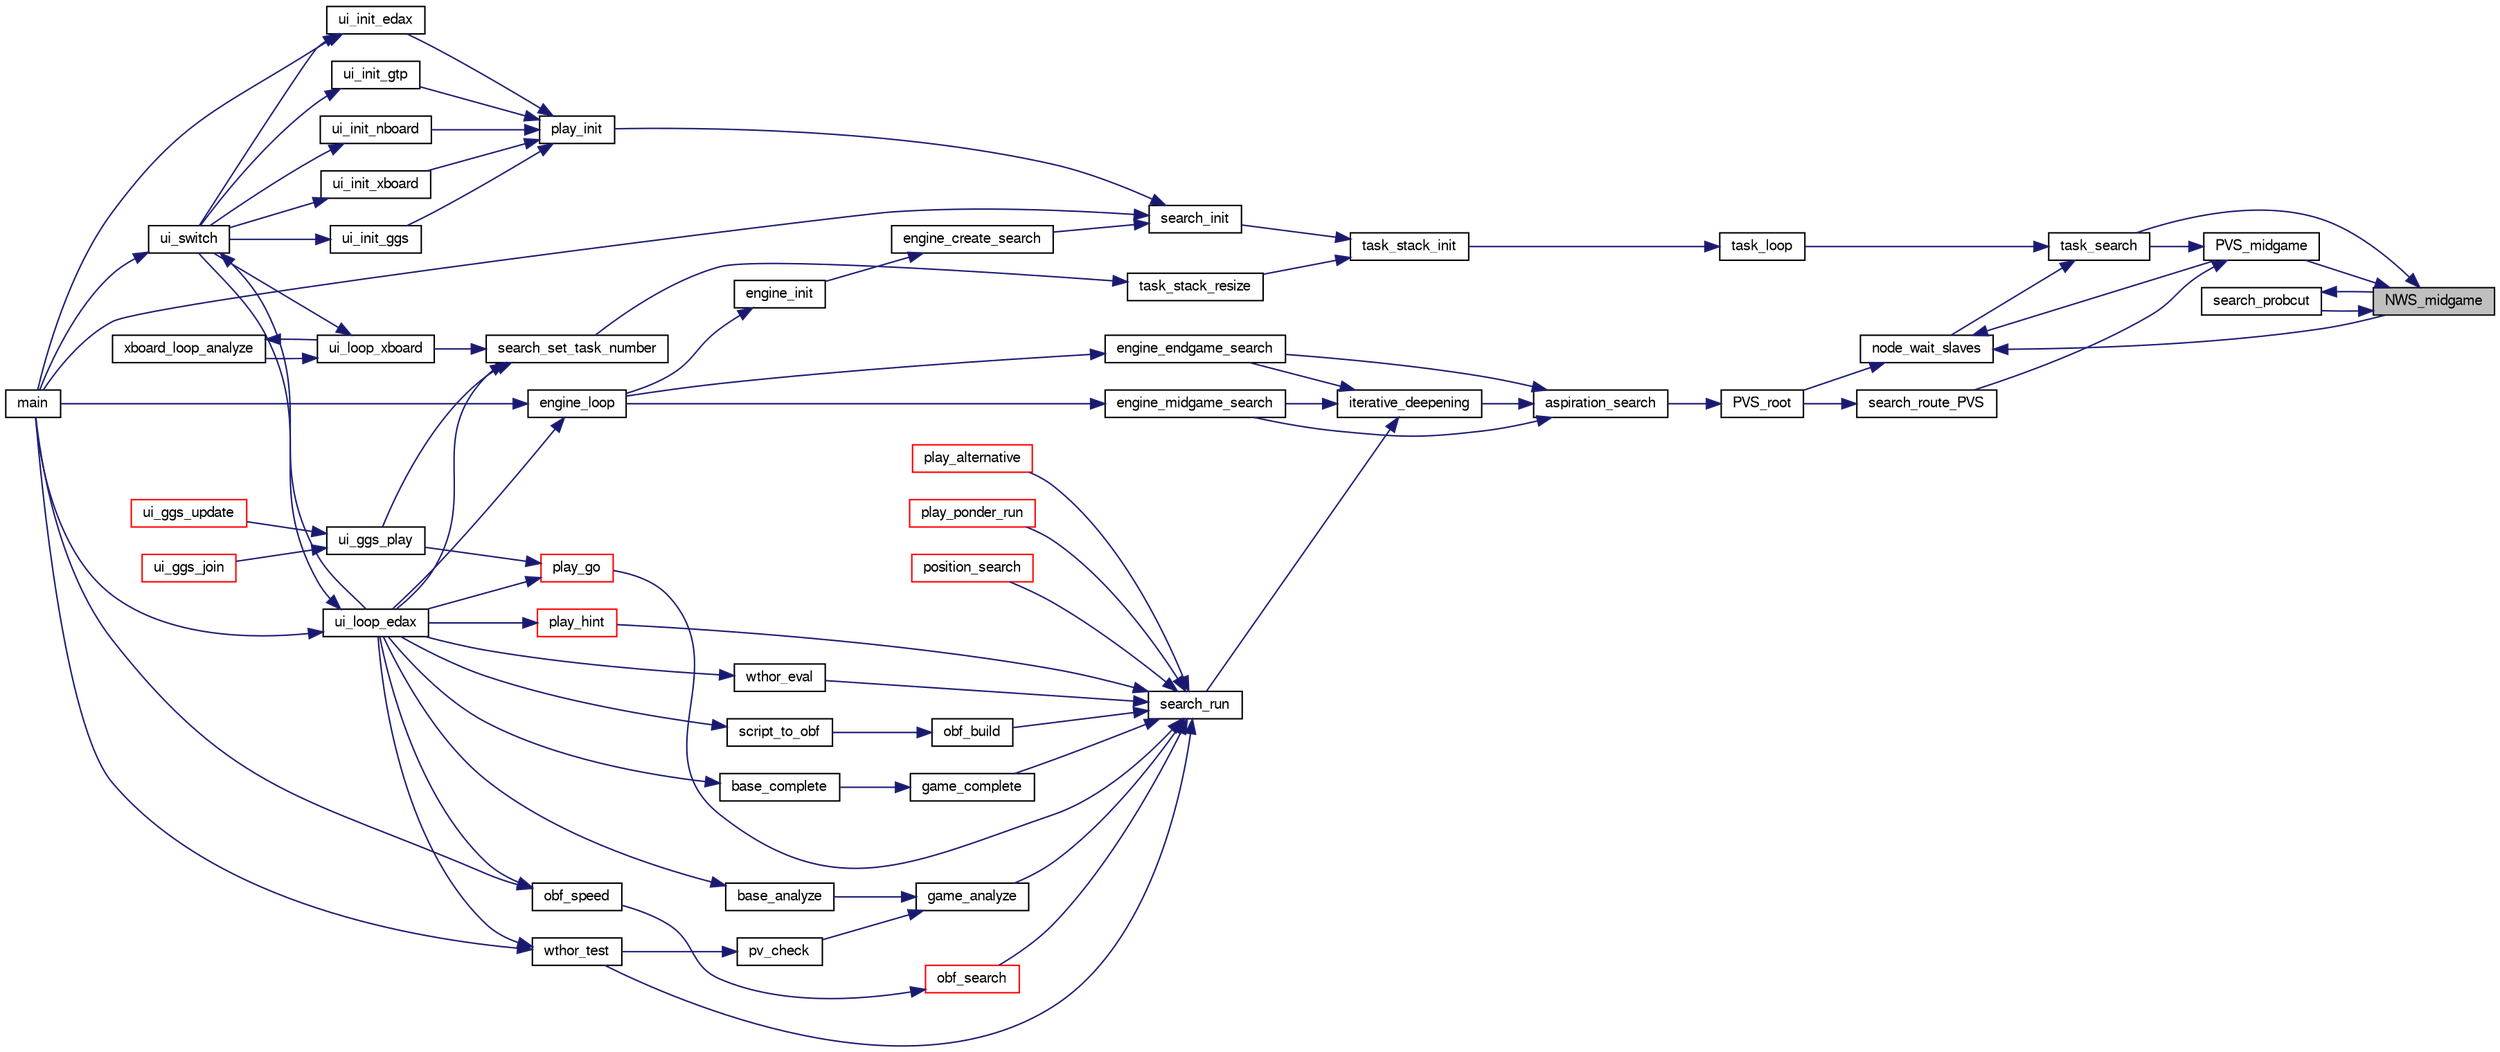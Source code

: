 digraph "NWS_midgame"
{
 // LATEX_PDF_SIZE
  bgcolor="transparent";
  edge [fontname="FreeSans",fontsize="10",labelfontname="FreeSans",labelfontsize="10"];
  node [fontname="FreeSans",fontsize="10",shape=record];
  rankdir="RL";
  Node1 [label="NWS_midgame",height=0.2,width=0.4,color="black", fillcolor="grey75", style="filled", fontcolor="black",tooltip="Evaluate a midgame position with a Null Window Search algorithm."];
  Node1 -> Node2 [dir="back",color="midnightblue",fontsize="10",style="solid",fontname="FreeSans"];
  Node2 [label="PVS_midgame",height=0.2,width=0.4,color="black",URL="$midgame_8c.html#a356424012da8237d13afb64450c0fb33",tooltip="Evaluate a position with a deep Principal Variation Search algorithm."];
  Node2 -> Node3 [dir="back",color="midnightblue",fontsize="10",style="solid",fontname="FreeSans"];
  Node3 [label="search_route_PVS",height=0.2,width=0.4,color="black",URL="$root_8c.html#ab2e5830644a88819b823d90fd9878d4d",tooltip="Reroute the PVS between midgame,endgame or terminal PVS."];
  Node3 -> Node4 [dir="back",color="midnightblue",fontsize="10",style="solid",fontname="FreeSans"];
  Node4 [label="PVS_root",height=0.2,width=0.4,color="black",URL="$root_8c.html#a1367650ce57b9632f862da187074edb7",tooltip="Principal Variation Search algorithm at the root of the tree."];
  Node4 -> Node5 [dir="back",color="midnightblue",fontsize="10",style="solid",fontname="FreeSans"];
  Node5 [label="aspiration_search",height=0.2,width=0.4,color="black",URL="$root_8c.html#ad7e7acc5e26be0248b45eff34678ee3b",tooltip="Aspiration window."];
  Node5 -> Node6 [dir="back",color="midnightblue",fontsize="10",style="solid",fontname="FreeSans"];
  Node6 [label="engine_endgame_search",height=0.2,width=0.4,color="black",URL="$cassio_8c.html#a59118e647ced4f05560b431b30ad73b9",tooltip="Endgame search."];
  Node6 -> Node7 [dir="back",color="midnightblue",fontsize="10",style="solid",fontname="FreeSans"];
  Node7 [label="engine_loop",height=0.2,width=0.4,color="black",URL="$cassio_8c.html#a3c5b977358cdb105de103ac2c2829f01",tooltip="Loop event."];
  Node7 -> Node8 [dir="back",color="midnightblue",fontsize="10",style="solid",fontname="FreeSans"];
  Node8 [label="main",height=0.2,width=0.4,color="black",URL="$main_8c.html#a3c04138a5bfe5d72780bb7e82a18e627",tooltip="edax main function."];
  Node7 -> Node9 [dir="back",color="midnightblue",fontsize="10",style="solid",fontname="FreeSans"];
  Node9 [label="ui_loop_edax",height=0.2,width=0.4,color="black",URL="$edax_8c.html#a2354b96c7688bae32bedb6203d672f50",tooltip="Loop event."];
  Node9 -> Node8 [dir="back",color="midnightblue",fontsize="10",style="solid",fontname="FreeSans"];
  Node9 -> Node10 [dir="back",color="midnightblue",fontsize="10",style="solid",fontname="FreeSans"];
  Node10 [label="ui_switch",height=0.2,width=0.4,color="black",URL="$ui_8c.html#a4234d6b0fd690186ef0ec2fc2eba2d4d",tooltip="Switch between different User Interface."];
  Node10 -> Node8 [dir="back",color="midnightblue",fontsize="10",style="solid",fontname="FreeSans"];
  Node10 -> Node9 [dir="back",color="midnightblue",fontsize="10",style="solid",fontname="FreeSans"];
  Node5 -> Node11 [dir="back",color="midnightblue",fontsize="10",style="solid",fontname="FreeSans"];
  Node11 [label="engine_midgame_search",height=0.2,width=0.4,color="black",URL="$cassio_8c.html#a71ebe2bfb187238a48c94edd82cb3024",tooltip="Midgame search."];
  Node11 -> Node7 [dir="back",color="midnightblue",fontsize="10",style="solid",fontname="FreeSans"];
  Node5 -> Node12 [dir="back",color="midnightblue",fontsize="10",style="solid",fontname="FreeSans"];
  Node12 [label="iterative_deepening",height=0.2,width=0.4,color="black",URL="$root_8c.html#a0e77250a21e5f5d70917a5356c22f5f3",tooltip="Iterative deepening."];
  Node12 -> Node6 [dir="back",color="midnightblue",fontsize="10",style="solid",fontname="FreeSans"];
  Node12 -> Node11 [dir="back",color="midnightblue",fontsize="10",style="solid",fontname="FreeSans"];
  Node12 -> Node13 [dir="back",color="midnightblue",fontsize="10",style="solid",fontname="FreeSans"];
  Node13 [label="search_run",height=0.2,width=0.4,color="black",URL="$root_8c.html#ae8b727693fc7a90e504bd8abec158c84",tooltip="Search the bestmove of a given board."];
  Node13 -> Node14 [dir="back",color="midnightblue",fontsize="10",style="solid",fontname="FreeSans"];
  Node14 [label="game_analyze",height=0.2,width=0.4,color="black",URL="$game_8c.html#a17775ff0efa3d8592bed935dedb31a45",tooltip="Analyze an endgame."];
  Node14 -> Node15 [dir="back",color="midnightblue",fontsize="10",style="solid",fontname="FreeSans"];
  Node15 [label="base_analyze",height=0.2,width=0.4,color="black",URL="$base_8c.html#a130adf3915feeb8dd21edd8c715c220f",tooltip="Base analysis."];
  Node15 -> Node9 [dir="back",color="midnightblue",fontsize="10",style="solid",fontname="FreeSans"];
  Node14 -> Node16 [dir="back",color="midnightblue",fontsize="10",style="solid",fontname="FreeSans"];
  Node16 [label="pv_check",height=0.2,width=0.4,color="black",URL="$base_8c.html#ae5fd96b2c5fc0853715832158d172eb0",tooltip="Verify that a PV does not contain errors."];
  Node16 -> Node17 [dir="back",color="midnightblue",fontsize="10",style="solid",fontname="FreeSans"];
  Node17 [label="wthor_test",height=0.2,width=0.4,color="black",URL="$base_8c.html#acd4aaf9717e79148da6c763b1c022016",tooltip="Test Search with a wthor base."];
  Node17 -> Node8 [dir="back",color="midnightblue",fontsize="10",style="solid",fontname="FreeSans"];
  Node17 -> Node9 [dir="back",color="midnightblue",fontsize="10",style="solid",fontname="FreeSans"];
  Node13 -> Node18 [dir="back",color="midnightblue",fontsize="10",style="solid",fontname="FreeSans"];
  Node18 [label="game_complete",height=0.2,width=0.4,color="black",URL="$game_8c.html#a2478745958cb21430866a4ea503274df",tooltip="Terminate an unfinished game."];
  Node18 -> Node19 [dir="back",color="midnightblue",fontsize="10",style="solid",fontname="FreeSans"];
  Node19 [label="base_complete",height=0.2,width=0.4,color="black",URL="$base_8c.html#a2aaa6c7fc6111edcd85b623bcd217180",tooltip="Base analysis."];
  Node19 -> Node9 [dir="back",color="midnightblue",fontsize="10",style="solid",fontname="FreeSans"];
  Node13 -> Node20 [dir="back",color="midnightblue",fontsize="10",style="solid",fontname="FreeSans"];
  Node20 [label="obf_build",height=0.2,width=0.4,color="black",URL="$obftest_8c.html#a6ed0f135c4cf4021e18eb1a965a72bfa",tooltip="Build an OBF structure."];
  Node20 -> Node21 [dir="back",color="midnightblue",fontsize="10",style="solid",fontname="FreeSans"];
  Node21 [label="script_to_obf",height=0.2,width=0.4,color="black",URL="$obftest_8c.html#ad1bc6f7d32d2b1775f5e91f2d2e0f8b8",tooltip="Build an OBF file from a Script file."];
  Node21 -> Node9 [dir="back",color="midnightblue",fontsize="10",style="solid",fontname="FreeSans"];
  Node13 -> Node22 [dir="back",color="midnightblue",fontsize="10",style="solid",fontname="FreeSans"];
  Node22 [label="obf_search",height=0.2,width=0.4,color="red",URL="$obftest_8c.html#ab9783a5ca8dc9d2b69ed9ae61945bbfb",tooltip="Analyze an OBF structure."];
  Node22 -> Node23 [dir="back",color="midnightblue",fontsize="10",style="solid",fontname="FreeSans"];
  Node23 [label="obf_speed",height=0.2,width=0.4,color="black",URL="$obftest_8c.html#a07fd9cdb993c22a9de285e054331e4e4",tooltip="Test edax speed by running for at least 1 minutes on problems deeper and deeper."];
  Node23 -> Node8 [dir="back",color="midnightblue",fontsize="10",style="solid",fontname="FreeSans"];
  Node23 -> Node9 [dir="back",color="midnightblue",fontsize="10",style="solid",fontname="FreeSans"];
  Node13 -> Node25 [dir="back",color="midnightblue",fontsize="10",style="solid",fontname="FreeSans"];
  Node25 [label="play_alternative",height=0.2,width=0.4,color="red",URL="$play_8c.html#ab220e1e3acf69015cd2e2b32abbdbaae",tooltip="Seek for the best alternative move."];
  Node13 -> Node27 [dir="back",color="midnightblue",fontsize="10",style="solid",fontname="FreeSans"];
  Node27 [label="play_go",height=0.2,width=0.4,color="red",URL="$play_8c.html#aeba64a0b6660a04cff93da447da3f746",tooltip="Start thinking."];
  Node27 -> Node28 [dir="back",color="midnightblue",fontsize="10",style="solid",fontname="FreeSans"];
  Node28 [label="ui_ggs_play",height=0.2,width=0.4,color="black",URL="$ggs_8c.html#a55704d516945d0fc38a4aae02fca1bfe",tooltip="ui_ggs_play"];
  Node28 -> Node29 [dir="back",color="midnightblue",fontsize="10",style="solid",fontname="FreeSans"];
  Node29 [label="ui_ggs_join",height=0.2,width=0.4,color="red",URL="$ggs_8c.html#afc8b9c7d5dd5c68bdabac6790ff83aff",tooltip="ui_ggs_join"];
  Node28 -> Node31 [dir="back",color="midnightblue",fontsize="10",style="solid",fontname="FreeSans"];
  Node31 [label="ui_ggs_update",height=0.2,width=0.4,color="red",URL="$ggs_8c.html#add208abcf5430b768477f3ea02a2b139",tooltip="ui_ggs_update"];
  Node27 -> Node9 [dir="back",color="midnightblue",fontsize="10",style="solid",fontname="FreeSans"];
  Node13 -> Node37 [dir="back",color="midnightblue",fontsize="10",style="solid",fontname="FreeSans"];
  Node37 [label="play_hint",height=0.2,width=0.4,color="red",URL="$play_8c.html#a331a1824215c3c7be0241fe0e2d4da57",tooltip="Start thinking."];
  Node37 -> Node9 [dir="back",color="midnightblue",fontsize="10",style="solid",fontname="FreeSans"];
  Node13 -> Node38 [dir="back",color="midnightblue",fontsize="10",style="solid",fontname="FreeSans"];
  Node38 [label="play_ponder_run",height=0.2,width=0.4,color="red",URL="$play_8c.html#a6a826d8e8634b46e269daeed05de785c",tooltip="do ponderation."];
  Node13 -> Node42 [dir="back",color="midnightblue",fontsize="10",style="solid",fontname="FreeSans"];
  Node42 [label="position_search",height=0.2,width=0.4,color="red",URL="$book_8c.html#ad3b2686173649c214c8349e5e3da0aca",tooltip="Evaluate a position."];
  Node13 -> Node67 [dir="back",color="midnightblue",fontsize="10",style="solid",fontname="FreeSans"];
  Node67 [label="wthor_eval",height=0.2,width=0.4,color="black",URL="$base_8c.html#a86b72b1d7f3ee47ec62cbb618546ec70",tooltip="Test Eval with a wthor base."];
  Node67 -> Node9 [dir="back",color="midnightblue",fontsize="10",style="solid",fontname="FreeSans"];
  Node13 -> Node17 [dir="back",color="midnightblue",fontsize="10",style="solid",fontname="FreeSans"];
  Node2 -> Node68 [dir="back",color="midnightblue",fontsize="10",style="solid",fontname="FreeSans"];
  Node68 [label="task_search",height=0.2,width=0.4,color="black",URL="$ybwc_8c.html#aaa4fc1461e78cd5569318f9e19399e50",tooltip="A parallel search within a Task structure."];
  Node68 -> Node69 [dir="back",color="midnightblue",fontsize="10",style="solid",fontname="FreeSans"];
  Node69 [label="node_wait_slaves",height=0.2,width=0.4,color="black",URL="$ybwc_8c.html#a6cab65bf7dade2f8653a2e3276b89c78",tooltip="Wait for slaves termination."];
  Node69 -> Node1 [dir="back",color="midnightblue",fontsize="10",style="solid",fontname="FreeSans"];
  Node69 -> Node2 [dir="back",color="midnightblue",fontsize="10",style="solid",fontname="FreeSans"];
  Node69 -> Node4 [dir="back",color="midnightblue",fontsize="10",style="solid",fontname="FreeSans"];
  Node68 -> Node70 [dir="back",color="midnightblue",fontsize="10",style="solid",fontname="FreeSans"];
  Node70 [label="task_loop",height=0.2,width=0.4,color="black",URL="$ybwc_8c.html#a6b16943d9461c507b37a3228768e840d",tooltip="The main loop runned by a task."];
  Node70 -> Node71 [dir="back",color="midnightblue",fontsize="10",style="solid",fontname="FreeSans"];
  Node71 [label="task_stack_init",height=0.2,width=0.4,color="black",URL="$ybwc_8c.html#a9cb14f779a1d8a9e62b7f7acdbd0eebe",tooltip="Initialize the stack of tasks."];
  Node71 -> Node72 [dir="back",color="midnightblue",fontsize="10",style="solid",fontname="FreeSans"];
  Node72 [label="search_init",height=0.2,width=0.4,color="black",URL="$search_8c.html#a1b7d29da171f6927ea8212ee768f37c9",tooltip="Init the main search."];
  Node72 -> Node73 [dir="back",color="midnightblue",fontsize="10",style="solid",fontname="FreeSans"];
  Node73 [label="engine_create_search",height=0.2,width=0.4,color="black",URL="$cassio_8c.html#a11a5cdab7fa3b7498c05a4e9c24301ba",tooltip="Create engine search."];
  Node73 -> Node74 [dir="back",color="midnightblue",fontsize="10",style="solid",fontname="FreeSans"];
  Node74 [label="engine_init",height=0.2,width=0.4,color="black",URL="$cassio_8c.html#ab072fb80ef54455dae0b96a71d5ee845",tooltip="Create a new Othello engine."];
  Node74 -> Node7 [dir="back",color="midnightblue",fontsize="10",style="solid",fontname="FreeSans"];
  Node72 -> Node8 [dir="back",color="midnightblue",fontsize="10",style="solid",fontname="FreeSans"];
  Node72 -> Node75 [dir="back",color="midnightblue",fontsize="10",style="solid",fontname="FreeSans"];
  Node75 [label="play_init",height=0.2,width=0.4,color="black",URL="$play_8c.html#a6d31b5bcf034cd633bd2b93e634db42e",tooltip="Initialization."];
  Node75 -> Node51 [dir="back",color="midnightblue",fontsize="10",style="solid",fontname="FreeSans"];
  Node51 [label="ui_init_edax",height=0.2,width=0.4,color="black",URL="$edax_8c.html#a81c315385e722ec80548a441fb48f2d1",tooltip="initialize edax protocol."];
  Node51 -> Node8 [dir="back",color="midnightblue",fontsize="10",style="solid",fontname="FreeSans"];
  Node51 -> Node10 [dir="back",color="midnightblue",fontsize="10",style="solid",fontname="FreeSans"];
  Node75 -> Node52 [dir="back",color="midnightblue",fontsize="10",style="solid",fontname="FreeSans"];
  Node52 [label="ui_init_ggs",height=0.2,width=0.4,color="black",URL="$ggs_8c.html#aca24423d5b56d3910b76408a0f9712f7",tooltip="ui_init_ggs"];
  Node52 -> Node10 [dir="back",color="midnightblue",fontsize="10",style="solid",fontname="FreeSans"];
  Node75 -> Node53 [dir="back",color="midnightblue",fontsize="10",style="solid",fontname="FreeSans"];
  Node53 [label="ui_init_gtp",height=0.2,width=0.4,color="black",URL="$gtp_8c.html#a7b42dec8ff972c87d5daee524f7e1cc1",tooltip="initialize edax protocol"];
  Node53 -> Node10 [dir="back",color="midnightblue",fontsize="10",style="solid",fontname="FreeSans"];
  Node75 -> Node54 [dir="back",color="midnightblue",fontsize="10",style="solid",fontname="FreeSans"];
  Node54 [label="ui_init_nboard",height=0.2,width=0.4,color="black",URL="$nboard_8c.html#ab5139f1429f56d5e64bdd2172193d01f",tooltip="initialize edax protocol"];
  Node54 -> Node10 [dir="back",color="midnightblue",fontsize="10",style="solid",fontname="FreeSans"];
  Node75 -> Node55 [dir="back",color="midnightblue",fontsize="10",style="solid",fontname="FreeSans"];
  Node55 [label="ui_init_xboard",height=0.2,width=0.4,color="black",URL="$ui_8h.html#a5ec1cf7d2d607dd20072ae467b3c16e4",tooltip="initialize xboard protocol."];
  Node55 -> Node10 [dir="back",color="midnightblue",fontsize="10",style="solid",fontname="FreeSans"];
  Node71 -> Node76 [dir="back",color="midnightblue",fontsize="10",style="solid",fontname="FreeSans"];
  Node76 [label="task_stack_resize",height=0.2,width=0.4,color="black",URL="$ybwc_8c.html#a95a724079314f7b0fa62a0d83ad74541",tooltip="Resize the stack of tasks."];
  Node76 -> Node77 [dir="back",color="midnightblue",fontsize="10",style="solid",fontname="FreeSans"];
  Node77 [label="search_set_task_number",height=0.2,width=0.4,color="black",URL="$search_8c.html#a68cd7675b74d22fc78ce88467e02d6ab",tooltip="Change the number of task."];
  Node77 -> Node28 [dir="back",color="midnightblue",fontsize="10",style="solid",fontname="FreeSans"];
  Node77 -> Node9 [dir="back",color="midnightblue",fontsize="10",style="solid",fontname="FreeSans"];
  Node77 -> Node35 [dir="back",color="midnightblue",fontsize="10",style="solid",fontname="FreeSans"];
  Node35 [label="ui_loop_xboard",height=0.2,width=0.4,color="black",URL="$ui_8h.html#af80ec70d3d08eb4c17c84d3997aaba0f",tooltip="Loop event."];
  Node35 -> Node10 [dir="back",color="midnightblue",fontsize="10",style="solid",fontname="FreeSans"];
  Node35 -> Node36 [dir="back",color="midnightblue",fontsize="10",style="solid",fontname="FreeSans"];
  Node36 [label="xboard_loop_analyze",height=0.2,width=0.4,color="black",URL="$xboard_8c.html#a6ec4f7e4a6e59e32b5eb95b566f098c8",tooltip="Analyze."];
  Node36 -> Node35 [dir="back",color="midnightblue",fontsize="10",style="solid",fontname="FreeSans"];
  Node1 -> Node78 [dir="back",color="midnightblue",fontsize="10",style="solid",fontname="FreeSans"];
  Node78 [label="search_probcut",height=0.2,width=0.4,color="black",URL="$midgame_8c.html#a232fed82bb28cdcc18d59d1cfecab0f1",tooltip="Probcut."];
  Node78 -> Node1 [dir="back",color="midnightblue",fontsize="10",style="solid",fontname="FreeSans"];
  Node1 -> Node68 [dir="back",color="midnightblue",fontsize="10",style="solid",fontname="FreeSans"];
}
